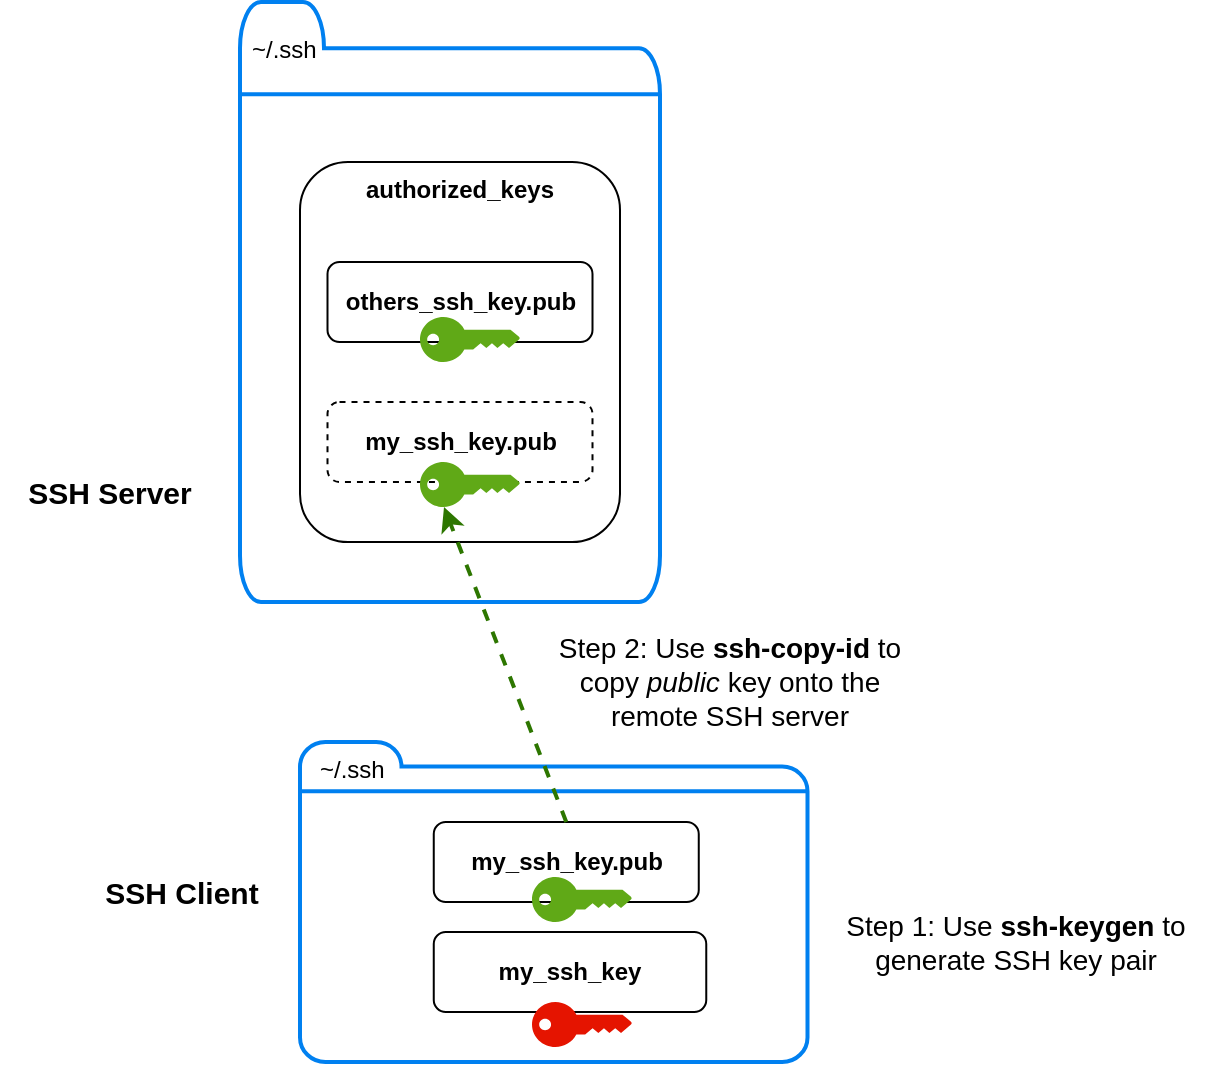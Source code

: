 <mxfile version="24.7.8" pages="3">
  <diagram name="SSH keygen" id="iUCnVp11YIpFn9JJGyvx">
    <mxGraphModel dx="662" dy="433" grid="1" gridSize="10" guides="1" tooltips="1" connect="1" arrows="1" fold="1" page="1" pageScale="1" pageWidth="827" pageHeight="1169" math="0" shadow="0">
      <root>
        <mxCell id="lK4NzUjbW2tlGAStXTbC-0" />
        <mxCell id="lK4NzUjbW2tlGAStXTbC-1" parent="lK4NzUjbW2tlGAStXTbC-0" />
        <mxCell id="lK4NzUjbW2tlGAStXTbC-17" value="" style="html=1;verticalLabelPosition=bottom;align=left;labelBackgroundColor=#ffffff;verticalAlign=top;strokeWidth=2;strokeColor=#0080F0;shadow=0;dashed=0;shape=mxgraph.ios7.icons.folder;" vertex="1" parent="lK4NzUjbW2tlGAStXTbC-1">
          <mxGeometry x="270" y="450" width="253.75" height="160" as="geometry" />
        </mxCell>
        <mxCell id="lK4NzUjbW2tlGAStXTbC-18" value="" style="html=1;verticalLabelPosition=bottom;align=center;labelBackgroundColor=#ffffff;verticalAlign=top;strokeWidth=2;strokeColor=#0080F0;shadow=0;dashed=0;shape=mxgraph.ios7.icons.folder;" vertex="1" parent="lK4NzUjbW2tlGAStXTbC-1">
          <mxGeometry x="240" y="80" width="210" height="300" as="geometry" />
        </mxCell>
        <mxCell id="lK4NzUjbW2tlGAStXTbC-20" value="&lt;b&gt;authorized_keys&lt;/b&gt;" style="rounded=1;whiteSpace=wrap;html=1;verticalAlign=top;" vertex="1" parent="lK4NzUjbW2tlGAStXTbC-1">
          <mxGeometry x="270" y="160" width="160" height="190" as="geometry" />
        </mxCell>
        <mxCell id="lK4NzUjbW2tlGAStXTbC-21" value="&lt;b&gt;my_ssh_key&lt;/b&gt;" style="rounded=1;whiteSpace=wrap;html=1;" vertex="1" parent="lK4NzUjbW2tlGAStXTbC-1">
          <mxGeometry x="336.88" y="545" width="136.25" height="40" as="geometry" />
        </mxCell>
        <mxCell id="lK4NzUjbW2tlGAStXTbC-22" value="&lt;b&gt;my_ssh_key.pub&lt;/b&gt;" style="rounded=1;whiteSpace=wrap;html=1;" vertex="1" parent="lK4NzUjbW2tlGAStXTbC-1">
          <mxGeometry x="336.88" y="490" width="132.5" height="40" as="geometry" />
        </mxCell>
        <mxCell id="lK4NzUjbW2tlGAStXTbC-23" value="SSH Client" style="text;html=1;align=center;verticalAlign=middle;whiteSpace=wrap;rounded=0;fontSize=15;fontStyle=1" vertex="1" parent="lK4NzUjbW2tlGAStXTbC-1">
          <mxGeometry x="156.25" y="510" width="110" height="30" as="geometry" />
        </mxCell>
        <mxCell id="lK4NzUjbW2tlGAStXTbC-24" value="&lt;font style=&quot;font-size: 15px;&quot;&gt;SSH Server&lt;/font&gt;" style="text;html=1;align=center;verticalAlign=middle;whiteSpace=wrap;rounded=0;fontStyle=1" vertex="1" parent="lK4NzUjbW2tlGAStXTbC-1">
          <mxGeometry x="120" y="310" width="110" height="30" as="geometry" />
        </mxCell>
        <mxCell id="lK4NzUjbW2tlGAStXTbC-25" value="" style="points=[[0,0.5,0],[0.24,0,0],[0.5,0.28,0],[0.995,0.475,0],[0.5,0.72,0],[0.24,1,0]];verticalLabelPosition=bottom;sketch=0;html=1;verticalAlign=top;aspect=fixed;align=center;pointerEvents=1;shape=mxgraph.cisco19.key;fillColor=#e51400;strokeColor=#B20000;fontColor=#ffffff;" vertex="1" parent="lK4NzUjbW2tlGAStXTbC-1">
          <mxGeometry x="386" y="580" width="50" height="22.5" as="geometry" />
        </mxCell>
        <mxCell id="lK4NzUjbW2tlGAStXTbC-28" value="&lt;b&gt;others_ssh_key.pub&lt;/b&gt;" style="rounded=1;whiteSpace=wrap;html=1;" vertex="1" parent="lK4NzUjbW2tlGAStXTbC-1">
          <mxGeometry x="283.75" y="210" width="132.5" height="40" as="geometry" />
        </mxCell>
        <mxCell id="lK4NzUjbW2tlGAStXTbC-29" value="" style="points=[[0,0.5,0],[0.24,0,0],[0.5,0.28,0],[0.995,0.475,0],[0.5,0.72,0],[0.24,1,0]];verticalLabelPosition=bottom;sketch=0;html=1;verticalAlign=top;aspect=fixed;align=center;pointerEvents=1;shape=mxgraph.cisco19.key;fillColor=#60a917;strokeColor=#2D7600;fontColor=#ffffff;" vertex="1" parent="lK4NzUjbW2tlGAStXTbC-1">
          <mxGeometry x="330" y="237.5" width="50" height="22.5" as="geometry" />
        </mxCell>
        <mxCell id="lK4NzUjbW2tlGAStXTbC-30" value="&lt;font style=&quot;font-size: 14px;&quot;&gt;Step 1: Use &lt;b&gt;ssh-keygen &lt;/b&gt;to generate SSH key pair&lt;/font&gt;" style="text;html=1;align=center;verticalAlign=middle;whiteSpace=wrap;rounded=0;" vertex="1" parent="lK4NzUjbW2tlGAStXTbC-1">
          <mxGeometry x="529" y="530" width="197.75" height="40" as="geometry" />
        </mxCell>
        <mxCell id="V1mUW21Su0HTVD1wGN8N-0" value="&lt;span style=&quot;color: rgb(0, 0, 0); font-family: Helvetica; font-size: 12px; font-style: normal; font-variant-ligatures: normal; font-variant-caps: normal; font-weight: 400; letter-spacing: normal; orphans: 2; text-align: left; text-indent: 0px; text-transform: none; widows: 2; word-spacing: 0px; -webkit-text-stroke-width: 0px; white-space: nowrap; background-color: rgb(255, 255, 255); text-decoration-thickness: initial; text-decoration-style: initial; text-decoration-color: initial; display: inline !important; float: none;&quot;&gt;~/.ssh&lt;/span&gt;" style="text;whiteSpace=wrap;html=1;" vertex="1" parent="lK4NzUjbW2tlGAStXTbC-1">
          <mxGeometry x="277.5" y="450" width="60" height="40" as="geometry" />
        </mxCell>
        <mxCell id="V1mUW21Su0HTVD1wGN8N-1" value="&lt;span style=&quot;color: rgb(0, 0, 0); font-family: Helvetica; font-size: 12px; font-style: normal; font-variant-ligatures: normal; font-variant-caps: normal; font-weight: 400; letter-spacing: normal; orphans: 2; text-align: left; text-indent: 0px; text-transform: none; widows: 2; word-spacing: 0px; -webkit-text-stroke-width: 0px; white-space: nowrap; background-color: rgb(255, 255, 255); text-decoration-thickness: initial; text-decoration-style: initial; text-decoration-color: initial; display: inline !important; float: none;&quot;&gt;~/.ssh&lt;/span&gt;" style="text;whiteSpace=wrap;html=1;" vertex="1" parent="lK4NzUjbW2tlGAStXTbC-1">
          <mxGeometry x="243.75" y="90" width="60" height="40" as="geometry" />
        </mxCell>
        <mxCell id="V1mUW21Su0HTVD1wGN8N-2" value="&lt;b&gt;my_ssh_key.pub&lt;/b&gt;" style="rounded=1;whiteSpace=wrap;html=1;dashed=1;" vertex="1" parent="lK4NzUjbW2tlGAStXTbC-1">
          <mxGeometry x="283.75" y="280" width="132.5" height="40" as="geometry" />
        </mxCell>
        <mxCell id="V1mUW21Su0HTVD1wGN8N-3" value="" style="endArrow=classic;html=1;rounded=0;exitX=0.5;exitY=0;exitDx=0;exitDy=0;entryX=0.24;entryY=1;entryDx=0;entryDy=0;entryPerimeter=0;dashed=1;strokeWidth=2;fillColor=#60a917;strokeColor=#2D7600;" edge="1" parent="lK4NzUjbW2tlGAStXTbC-1" source="lK4NzUjbW2tlGAStXTbC-22" target="lK4NzUjbW2tlGAStXTbC-26">
          <mxGeometry width="50" height="50" relative="1" as="geometry">
            <mxPoint x="360" y="430" as="sourcePoint" />
            <mxPoint x="410" y="380" as="targetPoint" />
          </mxGeometry>
        </mxCell>
        <mxCell id="V1mUW21Su0HTVD1wGN8N-4" value="&lt;font style=&quot;font-size: 14px;&quot;&gt;Step 2: Use &lt;b&gt;ssh-copy-id&lt;/b&gt; to copy &lt;i&gt;public&lt;/i&gt; key onto the remote SSH server&lt;/font&gt;" style="text;html=1;align=center;verticalAlign=middle;whiteSpace=wrap;rounded=0;" vertex="1" parent="lK4NzUjbW2tlGAStXTbC-1">
          <mxGeometry x="386" y="400" width="197.75" height="40" as="geometry" />
        </mxCell>
        <mxCell id="V1mUW21Su0HTVD1wGN8N-5" value="" style="points=[[0,0.5,0],[0.24,0,0],[0.5,0.28,0],[0.995,0.475,0],[0.5,0.72,0],[0.24,1,0]];verticalLabelPosition=bottom;sketch=0;html=1;verticalAlign=top;aspect=fixed;align=center;pointerEvents=1;shape=mxgraph.cisco19.key;fillColor=#60a917;strokeColor=#2D7600;fontColor=#ffffff;" vertex="1" parent="lK4NzUjbW2tlGAStXTbC-1">
          <mxGeometry x="386" y="517.5" width="50" height="22.5" as="geometry" />
        </mxCell>
        <mxCell id="lK4NzUjbW2tlGAStXTbC-26" value="" style="points=[[0,0.5,0],[0.24,0,0],[0.5,0.28,0],[0.995,0.475,0],[0.5,0.72,0],[0.24,1,0]];verticalLabelPosition=bottom;sketch=0;html=1;verticalAlign=top;aspect=fixed;align=center;pointerEvents=1;shape=mxgraph.cisco19.key;fillColor=#60a917;strokeColor=#2D7600;fontColor=#ffffff;" vertex="1" parent="lK4NzUjbW2tlGAStXTbC-1">
          <mxGeometry x="330" y="310" width="50" height="22.5" as="geometry" />
        </mxCell>
      </root>
    </mxGraphModel>
  </diagram>
  <diagram id="aum4mBxojrqef6WY8mTK" name="SSH login">
    <mxGraphModel dx="662" dy="1602" grid="1" gridSize="10" guides="1" tooltips="1" connect="1" arrows="1" fold="1" page="1" pageScale="1" pageWidth="827" pageHeight="1169" math="0" shadow="0">
      <root>
        <mxCell id="0" />
        <mxCell id="1" parent="0" />
        <mxCell id="Sa13-DUwm0u2MAatxqdD-1" value="" style="html=1;verticalLabelPosition=bottom;align=left;labelBackgroundColor=#ffffff;verticalAlign=top;strokeWidth=2;strokeColor=#0080F0;shadow=0;dashed=0;shape=mxgraph.ios7.icons.folder;" vertex="1" parent="1">
          <mxGeometry x="271.75" y="-570" width="378" height="130" as="geometry" />
        </mxCell>
        <mxCell id="Sa13-DUwm0u2MAatxqdD-2" value="" style="html=1;verticalLabelPosition=bottom;align=center;labelBackgroundColor=#ffffff;verticalAlign=top;strokeWidth=2;strokeColor=#0080F0;shadow=0;dashed=0;shape=mxgraph.ios7.icons.folder;" vertex="1" parent="1">
          <mxGeometry x="274.25" y="-930" width="210" height="280" as="geometry" />
        </mxCell>
        <mxCell id="Sa13-DUwm0u2MAatxqdD-3" value="&lt;b&gt;authorized_keys&lt;/b&gt;" style="rounded=1;whiteSpace=wrap;html=1;verticalAlign=top;" vertex="1" parent="1">
          <mxGeometry x="300" y="-860" width="160" height="190" as="geometry" />
        </mxCell>
        <mxCell id="Sa13-DUwm0u2MAatxqdD-4" value="&lt;b&gt;my_ssh_key&lt;/b&gt;" style="rounded=1;whiteSpace=wrap;html=1;" vertex="1" parent="1">
          <mxGeometry x="315.5" y="-515" width="136.25" height="40" as="geometry" />
        </mxCell>
        <mxCell id="Sa13-DUwm0u2MAatxqdD-6" value="SSH Client" style="text;html=1;align=center;verticalAlign=middle;whiteSpace=wrap;rounded=0;fontSize=15;fontStyle=1" vertex="1" parent="1">
          <mxGeometry x="158" y="-510" width="110" height="30" as="geometry" />
        </mxCell>
        <mxCell id="Sa13-DUwm0u2MAatxqdD-7" value="&lt;font style=&quot;font-size: 15px;&quot;&gt;SSH Server&lt;/font&gt;" style="text;html=1;align=center;verticalAlign=middle;whiteSpace=wrap;rounded=0;fontStyle=1" vertex="1" parent="1">
          <mxGeometry x="150" y="-710" width="110" height="30" as="geometry" />
        </mxCell>
        <mxCell id="Sa13-DUwm0u2MAatxqdD-8" value="" style="points=[[0,0.5,0],[0.24,0,0],[0.5,0.28,0],[0.995,0.475,0],[0.5,0.72,0],[0.24,1,0]];verticalLabelPosition=bottom;sketch=0;html=1;verticalAlign=top;aspect=fixed;align=center;pointerEvents=1;shape=mxgraph.cisco19.key;fillColor=#e51400;strokeColor=#B20000;fontColor=#ffffff;" vertex="1" parent="1">
          <mxGeometry x="362" y="-481.25" width="50" height="22.5" as="geometry" />
        </mxCell>
        <mxCell id="Sa13-DUwm0u2MAatxqdD-9" value="&lt;b&gt;others_ssh_key.pub&lt;/b&gt;" style="rounded=1;whiteSpace=wrap;html=1;" vertex="1" parent="1">
          <mxGeometry x="313.75" y="-810" width="132.5" height="40" as="geometry" />
        </mxCell>
        <mxCell id="Sa13-DUwm0u2MAatxqdD-10" value="" style="points=[[0,0.5,0],[0.24,0,0],[0.5,0.28,0],[0.995,0.475,0],[0.5,0.72,0],[0.24,1,0]];verticalLabelPosition=bottom;sketch=0;html=1;verticalAlign=top;aspect=fixed;align=center;pointerEvents=1;shape=mxgraph.cisco19.key;fillColor=#60a917;strokeColor=#2D7600;fontColor=#ffffff;" vertex="1" parent="1">
          <mxGeometry x="360" y="-782.5" width="50" height="22.5" as="geometry" />
        </mxCell>
        <mxCell id="Sa13-DUwm0u2MAatxqdD-12" value="&lt;span style=&quot;color: rgb(0, 0, 0); font-family: Helvetica; font-size: 12px; font-style: normal; font-variant-ligatures: normal; font-variant-caps: normal; font-weight: 400; letter-spacing: normal; orphans: 2; text-align: left; text-indent: 0px; text-transform: none; widows: 2; word-spacing: 0px; -webkit-text-stroke-width: 0px; white-space: nowrap; background-color: rgb(255, 255, 255); text-decoration-thickness: initial; text-decoration-style: initial; text-decoration-color: initial; display: inline !important; float: none;&quot;&gt;~/.ssh&lt;/span&gt;" style="text;whiteSpace=wrap;html=1;" vertex="1" parent="1">
          <mxGeometry x="279.25" y="-570" width="60" height="40" as="geometry" />
        </mxCell>
        <mxCell id="Sa13-DUwm0u2MAatxqdD-13" value="&lt;span style=&quot;color: rgb(0, 0, 0); font-family: Helvetica; font-size: 12px; font-style: normal; font-variant-ligatures: normal; font-variant-caps: normal; font-weight: 400; letter-spacing: normal; orphans: 2; text-align: left; text-indent: 0px; text-transform: none; widows: 2; word-spacing: 0px; -webkit-text-stroke-width: 0px; white-space: nowrap; background-color: rgb(255, 255, 255); text-decoration-thickness: initial; text-decoration-style: initial; text-decoration-color: initial; display: inline !important; float: none;&quot;&gt;~/.ssh&lt;/span&gt;" style="text;whiteSpace=wrap;html=1;" vertex="1" parent="1">
          <mxGeometry x="274.25" y="-910" width="60" height="40" as="geometry" />
        </mxCell>
        <mxCell id="Sa13-DUwm0u2MAatxqdD-14" value="&lt;b&gt;my_ssh_key.pub&lt;/b&gt;" style="rounded=1;whiteSpace=wrap;html=1;" vertex="1" parent="1">
          <mxGeometry x="313.75" y="-740" width="132.5" height="40" as="geometry" />
        </mxCell>
        <mxCell id="Sa13-DUwm0u2MAatxqdD-15" value="" style="endArrow=classic;html=1;rounded=0;exitX=0.5;exitY=0;exitDx=0;exitDy=0;entryX=0.5;entryY=0.72;entryDx=0;entryDy=0;entryPerimeter=0;dashed=1;strokeWidth=2;fillColor=#60a917;strokeColor=#2D7600;" edge="1" parent="1" source="Sa13-DUwm0u2MAatxqdD-4" target="Sa13-DUwm0u2MAatxqdD-18">
          <mxGeometry width="50" height="50" relative="1" as="geometry">
            <mxPoint x="433.13" y="-530" as="sourcePoint" />
            <mxPoint x="440" y="-640" as="targetPoint" />
          </mxGeometry>
        </mxCell>
        <mxCell id="Sa13-DUwm0u2MAatxqdD-16" value="&lt;font style=&quot;font-size: 14px;&quot;&gt;Step 3: Use &lt;b&gt;ssh -i my_ssh_key &lt;/b&gt;to login&lt;/font&gt;" style="text;html=1;align=center;verticalAlign=middle;whiteSpace=wrap;rounded=0;" vertex="1" parent="1">
          <mxGeometry x="389.25" y="-620" width="170" height="40" as="geometry" />
        </mxCell>
        <mxCell id="Sa13-DUwm0u2MAatxqdD-18" value="" style="points=[[0,0.5,0],[0.24,0,0],[0.5,0.28,0],[0.995,0.475,0],[0.5,0.72,0],[0.24,1,0]];verticalLabelPosition=bottom;sketch=0;html=1;verticalAlign=top;aspect=fixed;align=center;pointerEvents=1;shape=mxgraph.cisco19.key;fillColor=#60a917;strokeColor=#2D7600;fontColor=#ffffff;" vertex="1" parent="1">
          <mxGeometry x="360" y="-710" width="50" height="22.5" as="geometry" />
        </mxCell>
        <mxCell id="VuglE8LGRLZulxFKkoFZ-4" value="&lt;b&gt;known_hosts&lt;/b&gt;" style="rounded=1;whiteSpace=wrap;html=1;" vertex="1" parent="1">
          <mxGeometry x="493.75" y="-515" width="120" height="40" as="geometry" />
        </mxCell>
        <mxCell id="5YgMNUQoUawWeSXDFbc2-3" value="Details: exchange a random number to authenticate" style="shape=callout;whiteSpace=wrap;html=1;perimeter=calloutPerimeter;base=20;size=23;position=0.25;position2=0.17;fillColor=#fff2cc;strokeColor=#d6b656;" vertex="1" parent="1">
          <mxGeometry x="548" y="-687" width="120" height="80" as="geometry" />
        </mxCell>
      </root>
    </mxGraphModel>
  </diagram>
  <diagram id="MOYvvaj06LG8S4OBt4_B" name="Github notes">
    <mxGraphModel dx="548" dy="358" grid="1" gridSize="10" guides="1" tooltips="1" connect="1" arrows="1" fold="1" page="1" pageScale="1" pageWidth="827" pageHeight="1169" math="0" shadow="0">
      <root>
        <mxCell id="0" />
        <mxCell id="1" parent="0" />
        <mxCell id="eGsjgR39DsMM3BuA3Zus-1" value="&lt;h1 style=&quot;margin-top: 0px;&quot;&gt;Notice for Github SSH&lt;span style=&quot;background-color: initial; font-size: 12px; font-weight: normal;&quot;&gt;&amp;nbsp;&lt;/span&gt;&lt;/h1&gt;&lt;p&gt;1. By default, git push command will search SSH keys under directory: ~/.ssh&lt;/p&gt;&lt;p&gt;2.&amp;nbsp;&lt;span style=&quot;background-color: initial;&quot;&gt;By default, git push command will match&amp;nbsp;&lt;/span&gt;&lt;span style=&quot;background-color: initial;&quot;&gt;SSH key files with naming format as follow:&amp;nbsp;&lt;/span&gt;&lt;/p&gt;&lt;p&gt;&lt;span style=&quot;white-space: pre;&quot;&gt;&#x9;&lt;/span&gt;&lt;span style=&quot;background-color: rgb(224, 224, 224);&quot;&gt;id_[rsa|ecdsa|ed25519]&lt;/span&gt;&lt;/p&gt;&lt;p&gt;3. You may override the default behaviour by adding the custom SSH key file location and naming to the local git config file&lt;/p&gt;&lt;p&gt;&lt;span style=&quot;background-color: initial;&quot;&gt;4. Test all of the above via commands:&lt;/span&gt;&lt;/p&gt;&lt;p&gt;&lt;span style=&quot;background-color: initial;&quot;&gt;&lt;span style=&quot;white-space: pre;&quot;&gt;&#x9;&lt;/span&gt;`&lt;/span&gt;&lt;span style=&quot;background-color: rgb(224, 224, 224);&quot;&gt;ssh vT git@github.com&lt;/span&gt;&lt;span style=&quot;background-color: initial;&quot;&gt;`&lt;/span&gt;&lt;br&gt;&lt;/p&gt;&lt;p&gt;&lt;span style=&quot;background-color: initial;&quot;&gt;&lt;span style=&quot;white-space: pre;&quot;&gt;&#x9;&lt;/span&gt;&lt;/span&gt;&lt;span style=&quot;background-color: initial;&quot;&gt;`&lt;/span&gt;&lt;span style=&quot;background-color: rgb(224, 224, 224);&quot;&gt;ssh -i C:\Users\User\.ssh\custom_privateKey -vT git@github.com&lt;/span&gt;&lt;span style=&quot;background-color: initial;&quot;&gt;`&lt;/span&gt;&lt;/p&gt;" style="text;html=1;whiteSpace=wrap;overflow=hidden;rounded=0;" vertex="1" parent="1">
          <mxGeometry x="180" y="210" width="450" height="280" as="geometry" />
        </mxCell>
      </root>
    </mxGraphModel>
  </diagram>
</mxfile>
